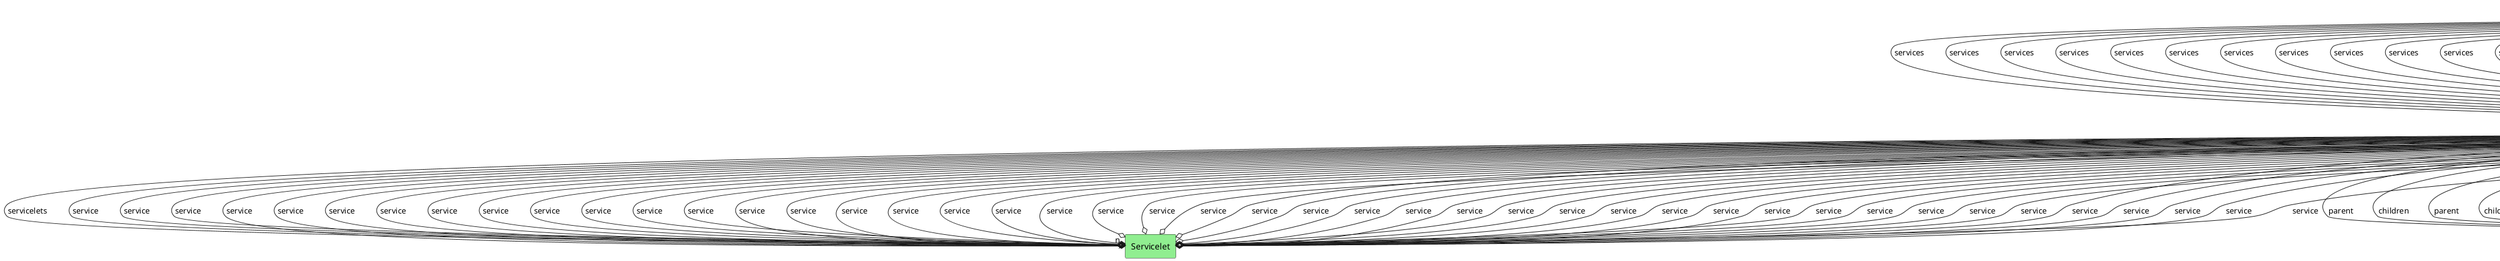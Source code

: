 @startuml

class "Service" as Model {
 string name
 string version
 json ports
 json expose
 json parameters

 create()
 createlet()
 
}

rectangle "Stack" as Stack #lightblue {
}

Model o--> "1" Stack : stack


rectangle "Servicelet" as Servicelet #lightblue {
}

Model *--> "n" Servicelet : servicelets


rectangle "Service" as Service #lightblue {
}

Model o--> "n" Service : children


rectangle "Service" as Service #lightblue {
}

Model o--> "1" Service : parent


rectangle "PolicyCollection" as PolicyCollection #lightblue {
}

Model o--> "1" PolicyCollection : policies




    rectangle "Service" as Service #lightgreen {
    }
    
        Service   o--> "n" Model : "children"
    
    rectangle "Service" as Service #lightgreen {
    }
    
        Service   o--> "1" Model : "parent"
    
    rectangle "Servicelet" as Servicelet #lightgreen {
    }
    
        Servicelet   o--> "1" Model : "service"
    
    rectangle "Stack" as Stack #lightgreen {
    }
    
        Stack   *--> "n" Model : "services"
    
    rectangle "Service" as Service #lightgreen {
    }
    
        Service   o--> "n" Model : "children"
    
    rectangle "Service" as Service #lightgreen {
    }
    
        Service   o--> "1" Model : "parent"
    
    rectangle "Servicelet" as Servicelet #lightgreen {
    }
    
        Servicelet   o--> "1" Model : "service"
    
    rectangle "Stack" as Stack #lightgreen {
    }
    
        Stack   *--> "n" Model : "services"
    
    rectangle "Service" as Service #lightgreen {
    }
    
        Service   o--> "n" Model : "children"
    
    rectangle "Service" as Service #lightgreen {
    }
    
        Service   o--> "1" Model : "parent"
    
    rectangle "Servicelet" as Servicelet #lightgreen {
    }
    
        Servicelet   o--> "1" Model : "service"
    
    rectangle "Stack" as Stack #lightgreen {
    }
    
        Stack   *--> "n" Model : "services"
    
    rectangle "Service" as Service #lightgreen {
    }
    
        Service   o--> "n" Model : "children"
    
    rectangle "Service" as Service #lightgreen {
    }
    
        Service   o--> "1" Model : "parent"
    
    rectangle "Servicelet" as Servicelet #lightgreen {
    }
    
        Servicelet   o--> "1" Model : "service"
    
    rectangle "Stack" as Stack #lightgreen {
    }
    
        Stack   *--> "n" Model : "services"
    
    rectangle "Service" as Service #lightgreen {
    }
    
        Service   o--> "n" Model : "children"
    
    rectangle "Service" as Service #lightgreen {
    }
    
        Service   o--> "1" Model : "parent"
    
    rectangle "Servicelet" as Servicelet #lightgreen {
    }
    
        Servicelet   o--> "1" Model : "service"
    
    rectangle "Stack" as Stack #lightgreen {
    }
    
        Stack   *--> "n" Model : "services"
    
    rectangle "Service" as Service #lightgreen {
    }
    
        Service   o--> "n" Model : "children"
    
    rectangle "Service" as Service #lightgreen {
    }
    
        Service   o--> "1" Model : "parent"
    
    rectangle "Servicelet" as Servicelet #lightgreen {
    }
    
        Servicelet   o--> "1" Model : "service"
    
    rectangle "Stack" as Stack #lightgreen {
    }
    
        Stack   *--> "n" Model : "services"
    
    rectangle "Service" as Service #lightgreen {
    }
    
        Service   o--> "n" Model : "children"
    
    rectangle "Service" as Service #lightgreen {
    }
    
        Service   o--> "1" Model : "parent"
    
    rectangle "Servicelet" as Servicelet #lightgreen {
    }
    
        Servicelet   o--> "1" Model : "service"
    
    rectangle "Stack" as Stack #lightgreen {
    }
    
        Stack   *--> "n" Model : "services"
    
    rectangle "Service" as Service #lightgreen {
    }
    
        Service   o--> "n" Model : "children"
    
    rectangle "Service" as Service #lightgreen {
    }
    
        Service   o--> "1" Model : "parent"
    
    rectangle "Servicelet" as Servicelet #lightgreen {
    }
    
        Servicelet   o--> "1" Model : "service"
    
    rectangle "Stack" as Stack #lightgreen {
    }
    
        Stack   *--> "n" Model : "services"
    
    rectangle "Service" as Service #lightgreen {
    }
    
        Service   o--> "n" Model : "children"
    
    rectangle "Service" as Service #lightgreen {
    }
    
        Service   o--> "1" Model : "parent"
    
    rectangle "Servicelet" as Servicelet #lightgreen {
    }
    
        Servicelet   o--> "1" Model : "service"
    
    rectangle "Stack" as Stack #lightgreen {
    }
    
        Stack   *--> "n" Model : "services"
    
    rectangle "Service" as Service #lightgreen {
    }
    
        Service   o--> "n" Model : "children"
    
    rectangle "Service" as Service #lightgreen {
    }
    
        Service   o--> "1" Model : "parent"
    
    rectangle "Servicelet" as Servicelet #lightgreen {
    }
    
        Servicelet   o--> "1" Model : "service"
    
    rectangle "Stack" as Stack #lightgreen {
    }
    
        Stack   *--> "n" Model : "services"
    
    rectangle "Service" as Service #lightgreen {
    }
    
        Service   o--> "n" Model : "children"
    
    rectangle "Service" as Service #lightgreen {
    }
    
        Service   o--> "1" Model : "parent"
    
    rectangle "Servicelet" as Servicelet #lightgreen {
    }
    
        Servicelet   o--> "1" Model : "service"
    
    rectangle "Stack" as Stack #lightgreen {
    }
    
        Stack   *--> "n" Model : "services"
    
    rectangle "Service" as Service #lightgreen {
    }
    
        Service   o--> "n" Model : "children"
    
    rectangle "Service" as Service #lightgreen {
    }
    
        Service   o--> "1" Model : "parent"
    
    rectangle "Servicelet" as Servicelet #lightgreen {
    }
    
        Servicelet   o--> "1" Model : "service"
    
    rectangle "Stack" as Stack #lightgreen {
    }
    
        Stack   *--> "n" Model : "services"
    
    rectangle "Service" as Service #lightgreen {
    }
    
        Service   o--> "n" Model : "children"
    
    rectangle "Service" as Service #lightgreen {
    }
    
        Service   o--> "1" Model : "parent"
    
    rectangle "Servicelet" as Servicelet #lightgreen {
    }
    
        Servicelet   o--> "1" Model : "service"
    
    rectangle "Stack" as Stack #lightgreen {
    }
    
        Stack   *--> "n" Model : "services"
    
    rectangle "Service" as Service #lightgreen {
    }
    
        Service   o--> "n" Model : "children"
    
    rectangle "Service" as Service #lightgreen {
    }
    
        Service   o--> "1" Model : "parent"
    
    rectangle "Servicelet" as Servicelet #lightgreen {
    }
    
        Servicelet   o--> "1" Model : "service"
    
    rectangle "Stack" as Stack #lightgreen {
    }
    
        Stack   *--> "n" Model : "services"
    
    rectangle "Service" as Service #lightgreen {
    }
    
        Service   o--> "n" Model : "children"
    
    rectangle "Service" as Service #lightgreen {
    }
    
        Service   o--> "1" Model : "parent"
    
    rectangle "Servicelet" as Servicelet #lightgreen {
    }
    
        Servicelet   o--> "1" Model : "service"
    
    rectangle "Stack" as Stack #lightgreen {
    }
    
        Stack   *--> "n" Model : "services"
    
    rectangle "Service" as Service #lightgreen {
    }
    
        Service   o--> "n" Model : "children"
    
    rectangle "Service" as Service #lightgreen {
    }
    
        Service   o--> "1" Model : "parent"
    
    rectangle "Servicelet" as Servicelet #lightgreen {
    }
    
        Servicelet   o--> "1" Model : "service"
    
    rectangle "Stack" as Stack #lightgreen {
    }
    
        Stack   *--> "n" Model : "services"
    
    rectangle "Service" as Service #lightgreen {
    }
    
        Service   o--> "n" Model : "children"
    
    rectangle "Service" as Service #lightgreen {
    }
    
        Service   o--> "1" Model : "parent"
    
    rectangle "Servicelet" as Servicelet #lightgreen {
    }
    
        Servicelet   o--> "1" Model : "service"
    
    rectangle "Stack" as Stack #lightgreen {
    }
    
        Stack   *--> "n" Model : "services"
    
    rectangle "Service" as Service #lightgreen {
    }
    
        Service   o--> "n" Model : "children"
    
    rectangle "Service" as Service #lightgreen {
    }
    
        Service   o--> "1" Model : "parent"
    
    rectangle "Servicelet" as Servicelet #lightgreen {
    }
    
        Servicelet   o--> "1" Model : "service"
    
    rectangle "Stack" as Stack #lightgreen {
    }
    
        Stack   *--> "n" Model : "services"
    
    rectangle "Service" as Service #lightgreen {
    }
    
        Service   o--> "n" Model : "children"
    
    rectangle "Service" as Service #lightgreen {
    }
    
        Service   o--> "1" Model : "parent"
    
    rectangle "Servicelet" as Servicelet #lightgreen {
    }
    
        Servicelet   o--> "1" Model : "service"
    
    rectangle "Stack" as Stack #lightgreen {
    }
    
        Stack   *--> "n" Model : "services"
    
    rectangle "Service" as Service #lightgreen {
    }
    
        Service   o--> "n" Model : "children"
    
    rectangle "Service" as Service #lightgreen {
    }
    
        Service   o--> "1" Model : "parent"
    
    rectangle "Servicelet" as Servicelet #lightgreen {
    }
    
        Servicelet   o--> "1" Model : "service"
    
    rectangle "Stack" as Stack #lightgreen {
    }
    
        Stack   *--> "n" Model : "services"
    
    rectangle "Service" as Service #lightgreen {
    }
    
        Service   o--> "n" Model : "children"
    
    rectangle "Service" as Service #lightgreen {
    }
    
        Service   o--> "1" Model : "parent"
    
    rectangle "Servicelet" as Servicelet #lightgreen {
    }
    
        Servicelet   o--> "1" Model : "service"
    
    rectangle "Stack" as Stack #lightgreen {
    }
    
        Stack   *--> "n" Model : "services"
    
    rectangle "Service" as Service #lightgreen {
    }
    
        Service   o--> "n" Model : "children"
    
    rectangle "Service" as Service #lightgreen {
    }
    
        Service   o--> "1" Model : "parent"
    
    rectangle "Servicelet" as Servicelet #lightgreen {
    }
    
        Servicelet   o--> "1" Model : "service"
    
    rectangle "Stack" as Stack #lightgreen {
    }
    
        Stack   *--> "n" Model : "services"
    
    rectangle "Service" as Service #lightgreen {
    }
    
        Service   o--> "n" Model : "children"
    
    rectangle "Service" as Service #lightgreen {
    }
    
        Service   o--> "1" Model : "parent"
    
    rectangle "Servicelet" as Servicelet #lightgreen {
    }
    
        Servicelet   o--> "1" Model : "service"
    
    rectangle "Stack" as Stack #lightgreen {
    }
    
        Stack   *--> "n" Model : "services"
    
    rectangle "Service" as Service #lightgreen {
    }
    
        Service   o--> "n" Model : "children"
    
    rectangle "Service" as Service #lightgreen {
    }
    
        Service   o--> "1" Model : "parent"
    
    rectangle "Servicelet" as Servicelet #lightgreen {
    }
    
        Servicelet   o--> "1" Model : "service"
    
    rectangle "Stack" as Stack #lightgreen {
    }
    
        Stack   *--> "n" Model : "services"
    
    rectangle "Service" as Service #lightgreen {
    }
    
        Service   o--> "n" Model : "children"
    
    rectangle "Service" as Service #lightgreen {
    }
    
        Service   o--> "1" Model : "parent"
    
    rectangle "Servicelet" as Servicelet #lightgreen {
    }
    
        Servicelet   o--> "1" Model : "service"
    
    rectangle "Stack" as Stack #lightgreen {
    }
    
        Stack   *--> "n" Model : "services"
    
    rectangle "Service" as Service #lightgreen {
    }
    
        Service   o--> "n" Model : "children"
    
    rectangle "Service" as Service #lightgreen {
    }
    
        Service   o--> "1" Model : "parent"
    
    rectangle "Servicelet" as Servicelet #lightgreen {
    }
    
        Servicelet   o--> "1" Model : "service"
    
    rectangle "Stack" as Stack #lightgreen {
    }
    
        Stack   *--> "n" Model : "services"
    
    rectangle "Service" as Service #lightgreen {
    }
    
        Service   o--> "n" Model : "children"
    
    rectangle "Service" as Service #lightgreen {
    }
    
        Service   o--> "1" Model : "parent"
    
    rectangle "Servicelet" as Servicelet #lightgreen {
    }
    
        Servicelet   o--> "1" Model : "service"
    
    rectangle "Stack" as Stack #lightgreen {
    }
    
        Stack   *--> "n" Model : "services"
    
    rectangle "Service" as Service #lightgreen {
    }
    
        Service   o--> "n" Model : "children"
    
    rectangle "Service" as Service #lightgreen {
    }
    
        Service   o--> "1" Model : "parent"
    
    rectangle "Servicelet" as Servicelet #lightgreen {
    }
    
        Servicelet   o--> "1" Model : "service"
    
    rectangle "Stack" as Stack #lightgreen {
    }
    
        Stack   *--> "n" Model : "services"
    
    rectangle "Service" as Service #lightgreen {
    }
    
        Service   o--> "n" Model : "children"
    
    rectangle "Service" as Service #lightgreen {
    }
    
        Service   o--> "1" Model : "parent"
    
    rectangle "Servicelet" as Servicelet #lightgreen {
    }
    
        Servicelet   o--> "1" Model : "service"
    
    rectangle "Stack" as Stack #lightgreen {
    }
    
        Stack   *--> "n" Model : "services"
    
    rectangle "Service" as Service #lightgreen {
    }
    
        Service   o--> "n" Model : "children"
    
    rectangle "Service" as Service #lightgreen {
    }
    
        Service   o--> "1" Model : "parent"
    
    rectangle "Servicelet" as Servicelet #lightgreen {
    }
    
        Servicelet   o--> "1" Model : "service"
    
    rectangle "Stack" as Stack #lightgreen {
    }
    
        Stack   *--> "n" Model : "services"
    
    rectangle "Service" as Service #lightgreen {
    }
    
        Service   o--> "n" Model : "children"
    
    rectangle "Service" as Service #lightgreen {
    }
    
        Service   o--> "1" Model : "parent"
    
    rectangle "Servicelet" as Servicelet #lightgreen {
    }
    
        Servicelet   o--> "1" Model : "service"
    
    rectangle "Stack" as Stack #lightgreen {
    }
    
        Stack   *--> "n" Model : "services"
    
    rectangle "Service" as Service #lightgreen {
    }
    
        Service   o--> "n" Model : "children"
    
    rectangle "Service" as Service #lightgreen {
    }
    
        Service   o--> "1" Model : "parent"
    
    rectangle "Servicelet" as Servicelet #lightgreen {
    }
    
        Servicelet   o--> "1" Model : "service"
    
    rectangle "Stack" as Stack #lightgreen {
    }
    
        Stack   *--> "n" Model : "services"
    
    rectangle "Service" as Service #lightgreen {
    }
    
        Service   o--> "n" Model : "children"
    
    rectangle "Service" as Service #lightgreen {
    }
    
        Service   o--> "1" Model : "parent"
    
    rectangle "Servicelet" as Servicelet #lightgreen {
    }
    
        Servicelet   o--> "1" Model : "service"
    
    rectangle "Stack" as Stack #lightgreen {
    }
    
        Stack   *--> "n" Model : "services"
    
    rectangle "Service" as Service #lightgreen {
    }
    
        Service   o--> "n" Model : "children"
    
    rectangle "Service" as Service #lightgreen {
    }
    
        Service   o--> "1" Model : "parent"
    
    rectangle "Servicelet" as Servicelet #lightgreen {
    }
    
        Servicelet   o--> "1" Model : "service"
    
    rectangle "Stack" as Stack #lightgreen {
    }
    
        Stack   *--> "n" Model : "services"
    
    rectangle "Service" as Service #lightgreen {
    }
    
        Service   o--> "n" Model : "children"
    
    rectangle "Service" as Service #lightgreen {
    }
    
        Service   o--> "1" Model : "parent"
    
    rectangle "Servicelet" as Servicelet #lightgreen {
    }
    
        Servicelet   o--> "1" Model : "service"
    
    rectangle "Stack" as Stack #lightgreen {
    }
    
        Stack   *--> "n" Model : "services"
    
    rectangle "Service" as Service #lightgreen {
    }
    
        Service   o--> "n" Model : "children"
    
    rectangle "Service" as Service #lightgreen {
    }
    
        Service   o--> "1" Model : "parent"
    
    rectangle "Servicelet" as Servicelet #lightgreen {
    }
    
        Servicelet   o--> "1" Model : "service"
    
    rectangle "Stack" as Stack #lightgreen {
    }
    
        Stack   *--> "n" Model : "services"
    
    rectangle "Service" as Service #lightgreen {
    }
    
        Service   o--> "n" Model : "children"
    
    rectangle "Service" as Service #lightgreen {
    }
    
        Service   o--> "1" Model : "parent"
    
    rectangle "Servicelet" as Servicelet #lightgreen {
    }
    
        Servicelet   o--> "1" Model : "service"
    
    rectangle "Stack" as Stack #lightgreen {
    }
    
        Stack   *--> "n" Model : "services"
    
    rectangle "Service" as Service #lightgreen {
    }
    
        Service   o--> "n" Model : "children"
    
    rectangle "Service" as Service #lightgreen {
    }
    
        Service   o--> "1" Model : "parent"
    
    rectangle "Servicelet" as Servicelet #lightgreen {
    }
    
        Servicelet   o--> "1" Model : "service"
    
    rectangle "Stack" as Stack #lightgreen {
    }
    
        Stack   *--> "n" Model : "services"
    
    rectangle "Service" as Service #lightgreen {
    }
    
        Service   o--> "n" Model : "children"
    
    rectangle "Service" as Service #lightgreen {
    }
    
        Service   o--> "1" Model : "parent"
    
    rectangle "Servicelet" as Servicelet #lightgreen {
    }
    
        Servicelet   o--> "1" Model : "service"
    
    rectangle "Stack" as Stack #lightgreen {
    }
    
        Stack   *--> "n" Model : "services"
    
    rectangle "Service" as Service #lightgreen {
    }
    
        Service   o--> "n" Model : "children"
    
    rectangle "Service" as Service #lightgreen {
    }
    
        Service   o--> "1" Model : "parent"
    
    rectangle "Servicelet" as Servicelet #lightgreen {
    }
    
        Servicelet   o--> "1" Model : "service"
    
    rectangle "Stack" as Stack #lightgreen {
    }
    
        Stack   *--> "n" Model : "services"
    
    rectangle "Stack" as Stack #lightgreen {
    }
    
        Stack   o--> "n" Model : "children"
    
    rectangle "Stack" as Stack #lightgreen {
    }
    
        Stack   o--> "1" Model : "parent"
    
    rectangle "Stacklet" as Stacklet #lightgreen {
    }
    
        Stacklet   o--> "1" Model : "service"
    
    rectangle "Service" as Service #lightgreen {
    }
    
        Service   o--> "n" Model : "children"
    
    rectangle "Service" as Service #lightgreen {
    }
    
        Service   o--> "1" Model : "parent"
    
    rectangle "Servicelet" as Servicelet #lightgreen {
    }
    
        Servicelet   o--> "1" Model : "service"
    
    rectangle "Stack" as Stack #lightgreen {
    }
    
        Stack   *--> "n" Model : "services"
    
    rectangle "Stack" as Stack #lightgreen {
    }
    
        Stack   o--> "n" Model : "children"
    
    rectangle "Stack" as Stack #lightgreen {
    }
    
        Stack   o--> "1" Model : "parent"
    
    rectangle "Stacklet" as Stacklet #lightgreen {
    }
    
        Stacklet   o--> "1" Model : "service"
    
    rectangle "Service" as Service #lightgreen {
    }
    
        Service   o--> "n" Model : "children"
    
    rectangle "Service" as Service #lightgreen {
    }
    
        Service   o--> "1" Model : "parent"
    
    rectangle "Servicelet" as Servicelet #lightgreen {
    }
    
        Servicelet   o--> "1" Model : "service"
    
    rectangle "Stack" as Stack #lightgreen {
    }
    
        Stack   *--> "n" Model : "services"
    
    rectangle "Stack" as Stack #lightgreen {
    }
    
        Stack   o--> "n" Model : "children"
    
    rectangle "Stack" as Stack #lightgreen {
    }
    
        Stack   o--> "1" Model : "parent"
    
    rectangle "Stacklet" as Stacklet #lightgreen {
    }
    
        Stacklet   o--> "1" Model : "service"
    
    rectangle "Service" as Service #lightgreen {
    }
    
        Service   o--> "n" Model : "children"
    
    rectangle "Service" as Service #lightgreen {
    }
    
        Service   o--> "1" Model : "parent"
    
    rectangle "Servicelet" as Servicelet #lightgreen {
    }
    
        Servicelet   o--> "1" Model : "service"
    
    rectangle "Stack" as Stack #lightgreen {
    }
    
        Stack   *--> "n" Model : "services"
    
    rectangle "Stack" as Stack #lightgreen {
    }
    
        Stack   o--> "n" Model : "children"
    
    rectangle "Stack" as Stack #lightgreen {
    }
    
        Stack   o--> "1" Model : "parent"
    
    rectangle "Stacklet" as Stacklet #lightgreen {
    }
    
        Stacklet   o--> "1" Model : "service"
    
    rectangle "Service" as Service #lightgreen {
    }
    
        Service   o--> "n" Model : "children"
    
    rectangle "Service" as Service #lightgreen {
    }
    
        Service   o--> "1" Model : "parent"
    
    rectangle "Servicelet" as Servicelet #lightgreen {
    }
    
        Servicelet   o--> "1" Model : "service"
    
    rectangle "Stack" as Stack #lightgreen {
    }
    
        Stack   *--> "n" Model : "services"
    
    rectangle "Stack" as Stack #lightgreen {
    }
    
        Stack   o--> "n" Model : "children"
    
    rectangle "Stack" as Stack #lightgreen {
    }
    
        Stack   o--> "1" Model : "parent"
    
    rectangle "Stacklet" as Stacklet #lightgreen {
    }
    
        Stacklet   o--> "1" Model : "service"
    

@enduml
